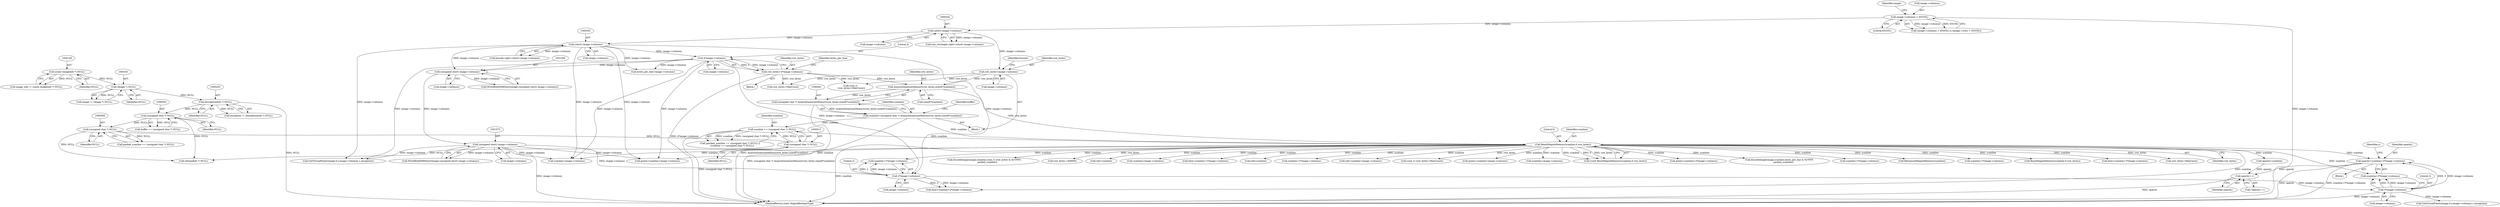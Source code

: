 digraph "0_ImageMagick_0f6fc2d5bf8f500820c3dbcf0d23ee14f2d9f734_4@pointer" {
"1001696" [label="(Call,opacity=scanline+3*image->columns)"];
"1000520" [label="(Call,ResetMagickMemory(scanline,0,row_bytes))"];
"1000488" [label="(Call,scanline=(unsigned char *) AcquireQuantumMemory(row_bytes,sizeof(*scanline)))"];
"1000490" [label="(Call,(unsigned char *) AcquireQuantumMemory(row_bytes,sizeof(*scanline)))"];
"1000492" [label="(Call,AcquireQuantumMemory(row_bytes,sizeof(*scanline)))"];
"1000273" [label="(Call,row_bytes=image->columns)"];
"1000253" [label="(Call,(short) image->columns)"];
"1000186" [label="(Call,image->columns > 65535L)"];
"1000440" [label="(Call,row_bytes=4*image->columns)"];
"1000442" [label="(Call,4*image->columns)"];
"1000301" [label="(Call,(short) image->columns)"];
"1000510" [label="(Call,scanline == (unsigned char *) NULL)"];
"1000512" [label="(Call,(unsigned char *) NULL)"];
"1000507" [label="(Call,(unsigned char *) NULL)"];
"1000501" [label="(Call,(unsigned char *) NULL)"];
"1000202" [label="(Call,(ExceptionInfo *) NULL)"];
"1000160" [label="(Call,(Image *) NULL)"];
"1000148" [label="(Call,(const ImageInfo *) NULL)"];
"1001700" [label="(Call,3*image->columns)"];
"1001691" [label="(Call,2*image->columns)"];
"1001072" [label="(Call,(unsigned short) image->columns)"];
"1001003" [label="(Call,(unsigned short) image->columns)"];
"1001837" [label="(Call,opacity++)"];
"1000441" [label="(Identifier,row_bytes)"];
"1000253" [label="(Call,(short) image->columns)"];
"1001599" [label="(Call,EncodeImage(image,scanline,(size_t) (row_bytes & 0x7FFF),\n        packed_scanline))"];
"1000119" [label="(Block,)"];
"1000520" [label="(Call,ResetMagickMemory(scanline,0,row_bytes))"];
"1001212" [label="(Call,row_bytes | 0x8000)"];
"1001737" [label="(Call,red=scanline)"];
"1000202" [label="(Call,(ExceptionInfo *) NULL)"];
"1000160" [label="(Call,(Image *) NULL)"];
"1000514" [label="(Identifier,NULL)"];
"1000448" [label="(Identifier,bytes_per_line)"];
"1000522" [label="(Literal,0)"];
"1001742" [label="(Call,scanline+image->columns)"];
"1001698" [label="(Call,scanline+3*image->columns)"];
"1001707" [label="(Identifier,y)"];
"1001747" [label="(Call,blue=scanline+2*image->columns)"];
"1001701" [label="(Literal,3)"];
"1001677" [label="(Call,red=scanline)"];
"1000444" [label="(Call,image->columns)"];
"1000493" [label="(Identifier,row_bytes)"];
"1001749" [label="(Call,scanline+2*image->columns)"];
"1000501" [label="(Call,(unsigned char *) NULL)"];
"1001702" [label="(Call,image->columns)"];
"1000489" [label="(Identifier,scanline)"];
"1001766" [label="(Call,red=scanline+image->columns)"];
"1000148" [label="(Call,(const ImageInfo *) NULL)"];
"1000193" [label="(Identifier,image)"];
"1000529" [label="(Call,(size_t) (row_bytes+MaxCount))"];
"1000500" [label="(Identifier,buffer)"];
"1001940" [label="(MethodReturn,static MagickBooleanType)"];
"1000297" [label="(Call,bounds.right=(short) image->columns)"];
"1001072" [label="(Call,(unsigned short) image->columns)"];
"1001682" [label="(Call,scanline+image->columns)"];
"1001740" [label="(Call,green=scanline+image->columns)"];
"1001768" [label="(Call,scanline+image->columns)"];
"1000518" [label="(Call,(void) ResetMagickMemory(scanline,0,row_bytes))"];
"1001700" [label="(Call,3*image->columns)"];
"1001672" [label="(Block,)"];
"1000480" [label="(Call,(size_t)\n   (row_bytes+MaxCount))"];
"1001773" [label="(Call,green=scanline+2*image->columns)"];
"1000280" [label="(Identifier,bounds)"];
"1000186" [label="(Call,image->columns > 65535L)"];
"1000301" [label="(Call,(short) image->columns)"];
"1000499" [label="(Call,buffer == (unsigned char *) NULL)"];
"1001851" [label="(Call,EncodeImage(image,scanline,bytes_per_line & 0x7FFF,\n            packed_scanline))"];
"1000507" [label="(Call,(unsigned char *) NULL)"];
"1000275" [label="(Call,image->columns)"];
"1001775" [label="(Call,scanline+2*image->columns)"];
"1001763" [label="(Call,opacity=scanline)"];
"1000255" [label="(Call,image->columns)"];
"1000274" [label="(Identifier,row_bytes)"];
"1000440" [label="(Call,row_bytes=4*image->columns)"];
"1000512" [label="(Call,(unsigned char *) NULL)"];
"1000158" [label="(Call,image != (Image *) NULL)"];
"1000494" [label="(Call,sizeof(*scanline))"];
"1001003" [label="(Call,(unsigned short) image->columns)"];
"1001693" [label="(Call,image->columns)"];
"1001554" [label="(Call,GetVirtualPixels(image,0,y,image->columns,1,exception))"];
"1001691" [label="(Call,2*image->columns)"];
"1000162" [label="(Identifier,NULL)"];
"1001920" [label="(Call,RelinquishMagickMemory(scanline))"];
"1000504" [label="(Call,(packed_scanline == (unsigned char *) NULL) ||\n      (scanline == (unsigned char *) NULL))"];
"1001784" [label="(Call,scanline+3*image->columns)"];
"1000273" [label="(Call,row_bytes=image->columns)"];
"1000303" [label="(Call,image->columns)"];
"1000503" [label="(Identifier,NULL)"];
"1001697" [label="(Identifier,opacity)"];
"1001689" [label="(Call,scanline+2*image->columns)"];
"1000150" [label="(Identifier,NULL)"];
"1000187" [label="(Call,image->columns)"];
"1000190" [label="(Literal,65535L)"];
"1000492" [label="(Call,AcquireQuantumMemory(row_bytes,sizeof(*scanline)))"];
"1000204" [label="(Identifier,NULL)"];
"1001001" [label="(Call,WriteBlobMSBShort(image,(unsigned short) image->columns))"];
"1000409" [label="(Block,)"];
"1000505" [label="(Call,packed_scanline == (unsigned char *) NULL)"];
"1001074" [label="(Call,image->columns)"];
"1001643" [label="(Call,ResetMagickMemory(scanline,0,row_bytes))"];
"1000443" [label="(Literal,4)"];
"1000680" [label="(Call,(StringInfo *) NULL)"];
"1001680" [label="(Call,green=scanline+image->columns)"];
"1000200" [label="(Call,exception != (ExceptionInfo *) NULL)"];
"1000482" [label="(Call,row_bytes+MaxCount)"];
"1001721" [label="(Call,GetVirtualPixels(image,0,y,image->columns,1,exception))"];
"1000510" [label="(Call,scanline == (unsigned char *) NULL)"];
"1001782" [label="(Call,blue=scanline+3*image->columns)"];
"1000447" [label="(Call,bytes_per_line=image->columns)"];
"1000509" [label="(Identifier,NULL)"];
"1000531" [label="(Call,row_bytes+MaxCount)"];
"1001692" [label="(Literal,2)"];
"1001836" [label="(Call,*opacity++)"];
"1000488" [label="(Call,scanline=(unsigned char *) AcquireQuantumMemory(row_bytes,sizeof(*scanline)))"];
"1001005" [label="(Call,image->columns)"];
"1000511" [label="(Identifier,scanline)"];
"1000521" [label="(Identifier,scanline)"];
"1001696" [label="(Call,opacity=scanline+3*image->columns)"];
"1000185" [label="(Call,(image->columns > 65535L) || (image->rows > 65535L))"];
"1000442" [label="(Call,4*image->columns)"];
"1001838" [label="(Identifier,opacity)"];
"1001837" [label="(Call,opacity++)"];
"1000490" [label="(Call,(unsigned char *) AcquireQuantumMemory(row_bytes,sizeof(*scanline)))"];
"1000523" [label="(Identifier,row_bytes)"];
"1001687" [label="(Call,blue=scanline+2*image->columns)"];
"1000146" [label="(Call,image_info != (const ImageInfo *) NULL)"];
"1000249" [label="(Call,size_rectangle.right=(short) image->columns)"];
"1001070" [label="(Call,WriteBlobMSBShort(image,(unsigned short) image->columns))"];
"1001696" -> "1001672"  [label="AST: "];
"1001696" -> "1001698"  [label="CFG: "];
"1001697" -> "1001696"  [label="AST: "];
"1001698" -> "1001696"  [label="AST: "];
"1001707" -> "1001696"  [label="CFG: "];
"1001696" -> "1001940"  [label="DDG: opacity"];
"1001696" -> "1001940"  [label="DDG: scanline+3*image->columns"];
"1000520" -> "1001696"  [label="DDG: scanline"];
"1001700" -> "1001696"  [label="DDG: 3"];
"1001700" -> "1001696"  [label="DDG: image->columns"];
"1001696" -> "1001837"  [label="DDG: opacity"];
"1000520" -> "1000518"  [label="AST: "];
"1000520" -> "1000523"  [label="CFG: "];
"1000521" -> "1000520"  [label="AST: "];
"1000522" -> "1000520"  [label="AST: "];
"1000523" -> "1000520"  [label="AST: "];
"1000518" -> "1000520"  [label="CFG: "];
"1000520" -> "1001940"  [label="DDG: scanline"];
"1000520" -> "1000518"  [label="DDG: scanline"];
"1000520" -> "1000518"  [label="DDG: 0"];
"1000520" -> "1000518"  [label="DDG: row_bytes"];
"1000488" -> "1000520"  [label="DDG: scanline"];
"1000510" -> "1000520"  [label="DDG: scanline"];
"1000492" -> "1000520"  [label="DDG: row_bytes"];
"1000520" -> "1000529"  [label="DDG: row_bytes"];
"1000520" -> "1000531"  [label="DDG: row_bytes"];
"1000520" -> "1001212"  [label="DDG: row_bytes"];
"1000520" -> "1001599"  [label="DDG: scanline"];
"1000520" -> "1001643"  [label="DDG: scanline"];
"1000520" -> "1001677"  [label="DDG: scanline"];
"1000520" -> "1001680"  [label="DDG: scanline"];
"1000520" -> "1001682"  [label="DDG: scanline"];
"1000520" -> "1001687"  [label="DDG: scanline"];
"1000520" -> "1001689"  [label="DDG: scanline"];
"1000520" -> "1001698"  [label="DDG: scanline"];
"1000520" -> "1001737"  [label="DDG: scanline"];
"1000520" -> "1001740"  [label="DDG: scanline"];
"1000520" -> "1001742"  [label="DDG: scanline"];
"1000520" -> "1001747"  [label="DDG: scanline"];
"1000520" -> "1001749"  [label="DDG: scanline"];
"1000520" -> "1001763"  [label="DDG: scanline"];
"1000520" -> "1001766"  [label="DDG: scanline"];
"1000520" -> "1001768"  [label="DDG: scanline"];
"1000520" -> "1001773"  [label="DDG: scanline"];
"1000520" -> "1001775"  [label="DDG: scanline"];
"1000520" -> "1001782"  [label="DDG: scanline"];
"1000520" -> "1001784"  [label="DDG: scanline"];
"1000520" -> "1001851"  [label="DDG: scanline"];
"1000520" -> "1001920"  [label="DDG: scanline"];
"1000488" -> "1000119"  [label="AST: "];
"1000488" -> "1000490"  [label="CFG: "];
"1000489" -> "1000488"  [label="AST: "];
"1000490" -> "1000488"  [label="AST: "];
"1000500" -> "1000488"  [label="CFG: "];
"1000488" -> "1001940"  [label="DDG: (unsigned char *) AcquireQuantumMemory(row_bytes,sizeof(*scanline))"];
"1000490" -> "1000488"  [label="DDG: AcquireQuantumMemory(row_bytes,sizeof(*scanline))"];
"1000488" -> "1000510"  [label="DDG: scanline"];
"1000490" -> "1000492"  [label="CFG: "];
"1000491" -> "1000490"  [label="AST: "];
"1000492" -> "1000490"  [label="AST: "];
"1000490" -> "1001940"  [label="DDG: AcquireQuantumMemory(row_bytes,sizeof(*scanline))"];
"1000492" -> "1000490"  [label="DDG: row_bytes"];
"1000492" -> "1000494"  [label="CFG: "];
"1000493" -> "1000492"  [label="AST: "];
"1000494" -> "1000492"  [label="AST: "];
"1000273" -> "1000492"  [label="DDG: row_bytes"];
"1000440" -> "1000492"  [label="DDG: row_bytes"];
"1000273" -> "1000119"  [label="AST: "];
"1000273" -> "1000275"  [label="CFG: "];
"1000274" -> "1000273"  [label="AST: "];
"1000275" -> "1000273"  [label="AST: "];
"1000280" -> "1000273"  [label="CFG: "];
"1000253" -> "1000273"  [label="DDG: image->columns"];
"1000273" -> "1000480"  [label="DDG: row_bytes"];
"1000273" -> "1000482"  [label="DDG: row_bytes"];
"1000253" -> "1000249"  [label="AST: "];
"1000253" -> "1000255"  [label="CFG: "];
"1000254" -> "1000253"  [label="AST: "];
"1000255" -> "1000253"  [label="AST: "];
"1000249" -> "1000253"  [label="CFG: "];
"1000253" -> "1000249"  [label="DDG: image->columns"];
"1000186" -> "1000253"  [label="DDG: image->columns"];
"1000253" -> "1000301"  [label="DDG: image->columns"];
"1000186" -> "1000185"  [label="AST: "];
"1000186" -> "1000190"  [label="CFG: "];
"1000187" -> "1000186"  [label="AST: "];
"1000190" -> "1000186"  [label="AST: "];
"1000193" -> "1000186"  [label="CFG: "];
"1000185" -> "1000186"  [label="CFG: "];
"1000186" -> "1001940"  [label="DDG: image->columns"];
"1000186" -> "1000185"  [label="DDG: image->columns"];
"1000186" -> "1000185"  [label="DDG: 65535L"];
"1000440" -> "1000409"  [label="AST: "];
"1000440" -> "1000442"  [label="CFG: "];
"1000441" -> "1000440"  [label="AST: "];
"1000442" -> "1000440"  [label="AST: "];
"1000448" -> "1000440"  [label="CFG: "];
"1000440" -> "1001940"  [label="DDG: 4*image->columns"];
"1000442" -> "1000440"  [label="DDG: 4"];
"1000442" -> "1000440"  [label="DDG: image->columns"];
"1000440" -> "1000480"  [label="DDG: row_bytes"];
"1000440" -> "1000482"  [label="DDG: row_bytes"];
"1000442" -> "1000444"  [label="CFG: "];
"1000443" -> "1000442"  [label="AST: "];
"1000444" -> "1000442"  [label="AST: "];
"1000301" -> "1000442"  [label="DDG: image->columns"];
"1000442" -> "1000447"  [label="DDG: image->columns"];
"1000442" -> "1001003"  [label="DDG: image->columns"];
"1000442" -> "1001554"  [label="DDG: image->columns"];
"1000442" -> "1001680"  [label="DDG: image->columns"];
"1000442" -> "1001682"  [label="DDG: image->columns"];
"1000442" -> "1001691"  [label="DDG: image->columns"];
"1000301" -> "1000297"  [label="AST: "];
"1000301" -> "1000303"  [label="CFG: "];
"1000302" -> "1000301"  [label="AST: "];
"1000303" -> "1000301"  [label="AST: "];
"1000297" -> "1000301"  [label="CFG: "];
"1000301" -> "1000297"  [label="DDG: image->columns"];
"1000301" -> "1000447"  [label="DDG: image->columns"];
"1000301" -> "1001003"  [label="DDG: image->columns"];
"1000301" -> "1001554"  [label="DDG: image->columns"];
"1000301" -> "1001680"  [label="DDG: image->columns"];
"1000301" -> "1001682"  [label="DDG: image->columns"];
"1000301" -> "1001691"  [label="DDG: image->columns"];
"1000510" -> "1000504"  [label="AST: "];
"1000510" -> "1000512"  [label="CFG: "];
"1000511" -> "1000510"  [label="AST: "];
"1000512" -> "1000510"  [label="AST: "];
"1000504" -> "1000510"  [label="CFG: "];
"1000510" -> "1001940"  [label="DDG: (unsigned char *) NULL"];
"1000510" -> "1000504"  [label="DDG: scanline"];
"1000510" -> "1000504"  [label="DDG: (unsigned char *) NULL"];
"1000512" -> "1000510"  [label="DDG: NULL"];
"1000512" -> "1000514"  [label="CFG: "];
"1000513" -> "1000512"  [label="AST: "];
"1000514" -> "1000512"  [label="AST: "];
"1000507" -> "1000512"  [label="DDG: NULL"];
"1000512" -> "1000680"  [label="DDG: NULL"];
"1000507" -> "1000505"  [label="AST: "];
"1000507" -> "1000509"  [label="CFG: "];
"1000508" -> "1000507"  [label="AST: "];
"1000509" -> "1000507"  [label="AST: "];
"1000505" -> "1000507"  [label="CFG: "];
"1000507" -> "1000505"  [label="DDG: NULL"];
"1000501" -> "1000507"  [label="DDG: NULL"];
"1000507" -> "1000680"  [label="DDG: NULL"];
"1000501" -> "1000499"  [label="AST: "];
"1000501" -> "1000503"  [label="CFG: "];
"1000502" -> "1000501"  [label="AST: "];
"1000503" -> "1000501"  [label="AST: "];
"1000499" -> "1000501"  [label="CFG: "];
"1000501" -> "1000499"  [label="DDG: NULL"];
"1000202" -> "1000501"  [label="DDG: NULL"];
"1000501" -> "1000680"  [label="DDG: NULL"];
"1000202" -> "1000200"  [label="AST: "];
"1000202" -> "1000204"  [label="CFG: "];
"1000203" -> "1000202"  [label="AST: "];
"1000204" -> "1000202"  [label="AST: "];
"1000200" -> "1000202"  [label="CFG: "];
"1000202" -> "1001940"  [label="DDG: NULL"];
"1000202" -> "1000200"  [label="DDG: NULL"];
"1000160" -> "1000202"  [label="DDG: NULL"];
"1000160" -> "1000158"  [label="AST: "];
"1000160" -> "1000162"  [label="CFG: "];
"1000161" -> "1000160"  [label="AST: "];
"1000162" -> "1000160"  [label="AST: "];
"1000158" -> "1000160"  [label="CFG: "];
"1000160" -> "1000158"  [label="DDG: NULL"];
"1000148" -> "1000160"  [label="DDG: NULL"];
"1000148" -> "1000146"  [label="AST: "];
"1000148" -> "1000150"  [label="CFG: "];
"1000149" -> "1000148"  [label="AST: "];
"1000150" -> "1000148"  [label="AST: "];
"1000146" -> "1000148"  [label="CFG: "];
"1000148" -> "1000146"  [label="DDG: NULL"];
"1001700" -> "1001698"  [label="AST: "];
"1001700" -> "1001702"  [label="CFG: "];
"1001701" -> "1001700"  [label="AST: "];
"1001702" -> "1001700"  [label="AST: "];
"1001698" -> "1001700"  [label="CFG: "];
"1001700" -> "1001940"  [label="DDG: image->columns"];
"1001700" -> "1001698"  [label="DDG: 3"];
"1001700" -> "1001698"  [label="DDG: image->columns"];
"1001691" -> "1001700"  [label="DDG: image->columns"];
"1001700" -> "1001721"  [label="DDG: image->columns"];
"1001691" -> "1001689"  [label="AST: "];
"1001691" -> "1001693"  [label="CFG: "];
"1001692" -> "1001691"  [label="AST: "];
"1001693" -> "1001691"  [label="AST: "];
"1001689" -> "1001691"  [label="CFG: "];
"1001691" -> "1001687"  [label="DDG: 2"];
"1001691" -> "1001687"  [label="DDG: image->columns"];
"1001691" -> "1001689"  [label="DDG: 2"];
"1001691" -> "1001689"  [label="DDG: image->columns"];
"1001072" -> "1001691"  [label="DDG: image->columns"];
"1001072" -> "1001070"  [label="AST: "];
"1001072" -> "1001074"  [label="CFG: "];
"1001073" -> "1001072"  [label="AST: "];
"1001074" -> "1001072"  [label="AST: "];
"1001070" -> "1001072"  [label="CFG: "];
"1001072" -> "1001940"  [label="DDG: image->columns"];
"1001072" -> "1001070"  [label="DDG: image->columns"];
"1001003" -> "1001072"  [label="DDG: image->columns"];
"1001072" -> "1001554"  [label="DDG: image->columns"];
"1001072" -> "1001680"  [label="DDG: image->columns"];
"1001072" -> "1001682"  [label="DDG: image->columns"];
"1001003" -> "1001001"  [label="AST: "];
"1001003" -> "1001005"  [label="CFG: "];
"1001004" -> "1001003"  [label="AST: "];
"1001005" -> "1001003"  [label="AST: "];
"1001001" -> "1001003"  [label="CFG: "];
"1001003" -> "1001001"  [label="DDG: image->columns"];
"1001837" -> "1001836"  [label="AST: "];
"1001837" -> "1001838"  [label="CFG: "];
"1001838" -> "1001837"  [label="AST: "];
"1001836" -> "1001837"  [label="CFG: "];
"1001837" -> "1001940"  [label="DDG: opacity"];
"1001763" -> "1001837"  [label="DDG: opacity"];
}
